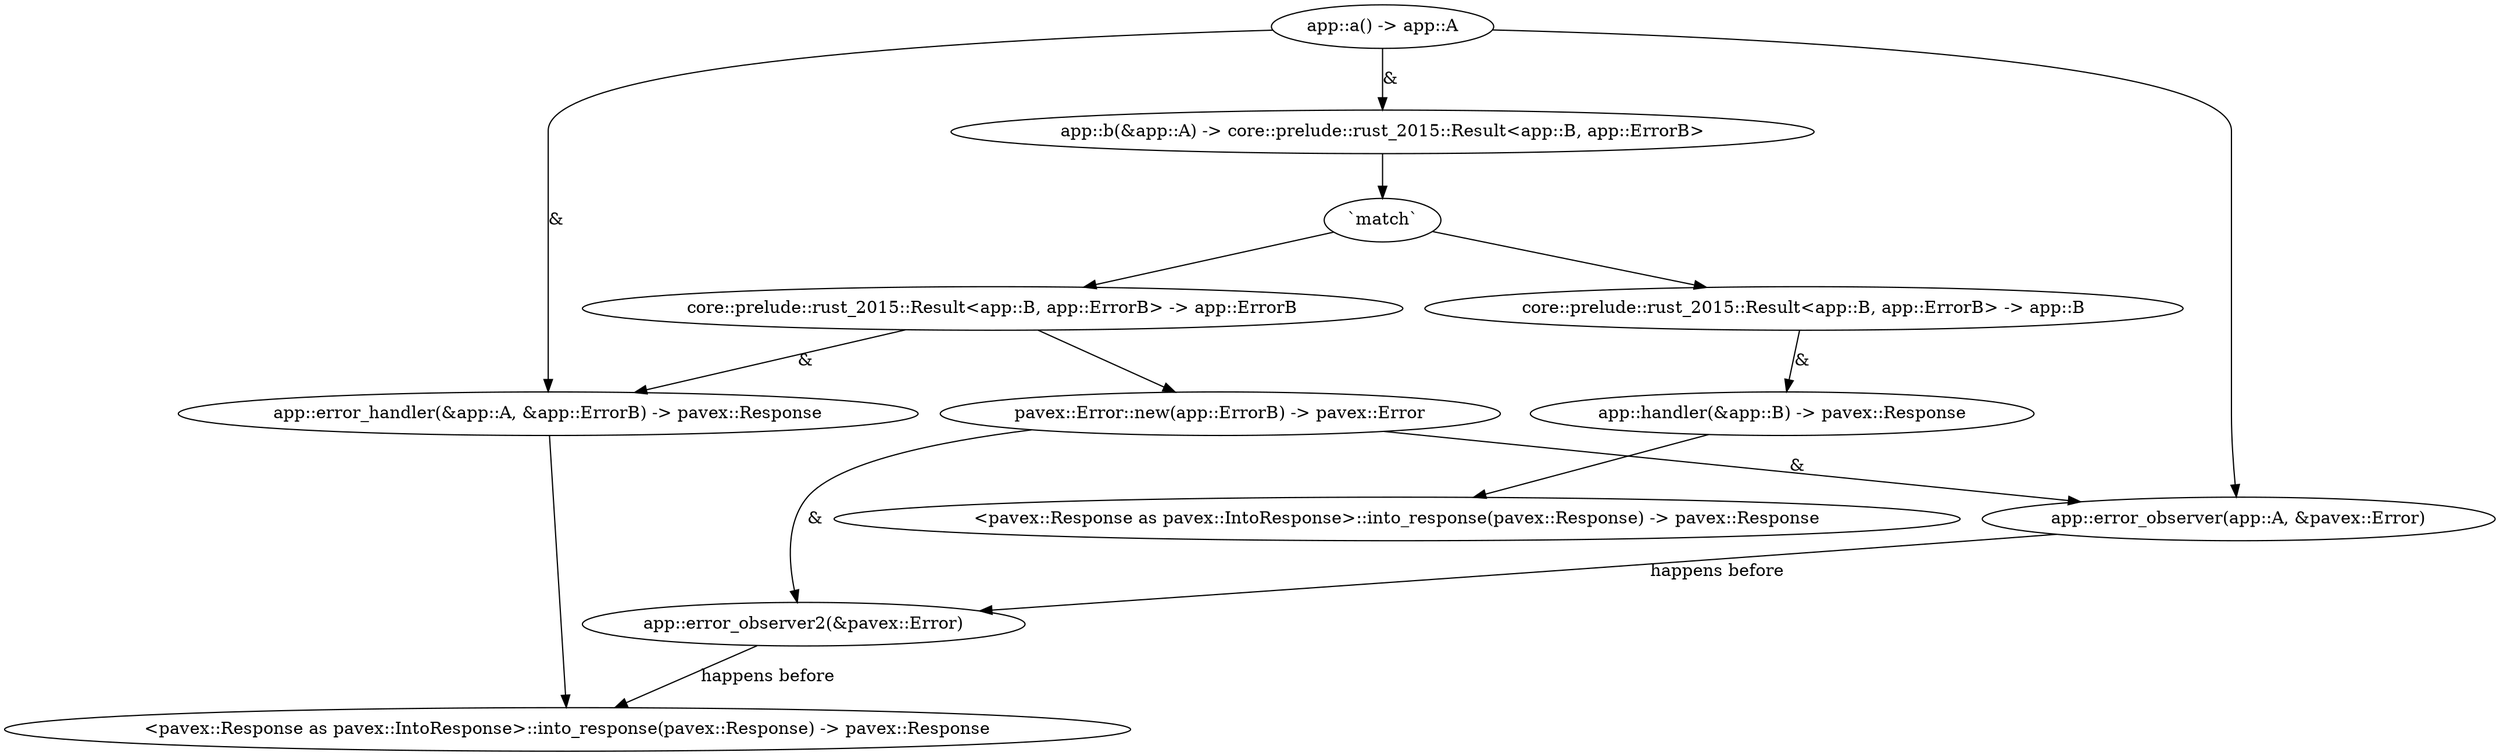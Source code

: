 digraph "GET /home - 0" {
    0 [ label = "app::handler(&app::B) -> pavex::Response"]
    1 [ label = "core::prelude::rust_2015::Result<app::B, app::ErrorB> -> app::B"]
    2 [ label = "app::b(&app::A) -> core::prelude::rust_2015::Result<app::B, app::ErrorB>"]
    3 [ label = "app::a() -> app::A"]
    4 [ label = "<pavex::Response as pavex::IntoResponse>::into_response(pavex::Response) -> pavex::Response"]
    5 [ label = "core::prelude::rust_2015::Result<app::B, app::ErrorB> -> app::ErrorB"]
    6 [ label = "app::error_handler(&app::A, &app::ErrorB) -> pavex::Response"]
    7 [ label = "pavex::Error::new(app::ErrorB) -> pavex::Error"]
    8 [ label = "<pavex::Response as pavex::IntoResponse>::into_response(pavex::Response) -> pavex::Response"]
    9 [ label = "app::error_observer(app::A, &pavex::Error)"]
    10 [ label = "app::error_observer2(&pavex::Error)"]
    11 [ label = "`match`"]
    1 -> 0 [ label = "&"]
    11 -> 5 [ ]
    3 -> 2 [ label = "&"]
    0 -> 4 [ ]
    11 -> 1 [ ]
    5 -> 7 [ ]
    6 -> 8 [ ]
    5 -> 6 [ label = "&"]
    3 -> 6 [ label = "&"]
    7 -> 9 [ label = "&"]
    9 -> 10 [ label = "happens before"]
    7 -> 10 [ label = "&"]
    10 -> 8 [ label = "happens before"]
    3 -> 9 [ ]
    2 -> 11 [ ]
}

digraph "* /home - 0" {
    0 [ label = "pavex::router::default_fallback(&pavex::router::AllowedMethods) -> pavex::Response"]
    2 [ label = "<pavex::Response as pavex::IntoResponse>::into_response(pavex::Response) -> pavex::Response"]
    3 [ label = "&pavex::router::AllowedMethods"]
    0 -> 2 [ ]
    3 -> 0 [ ]
}

digraph app_state {
    0 [ label = "crate::ApplicationState() -> crate::ApplicationState"]
}
